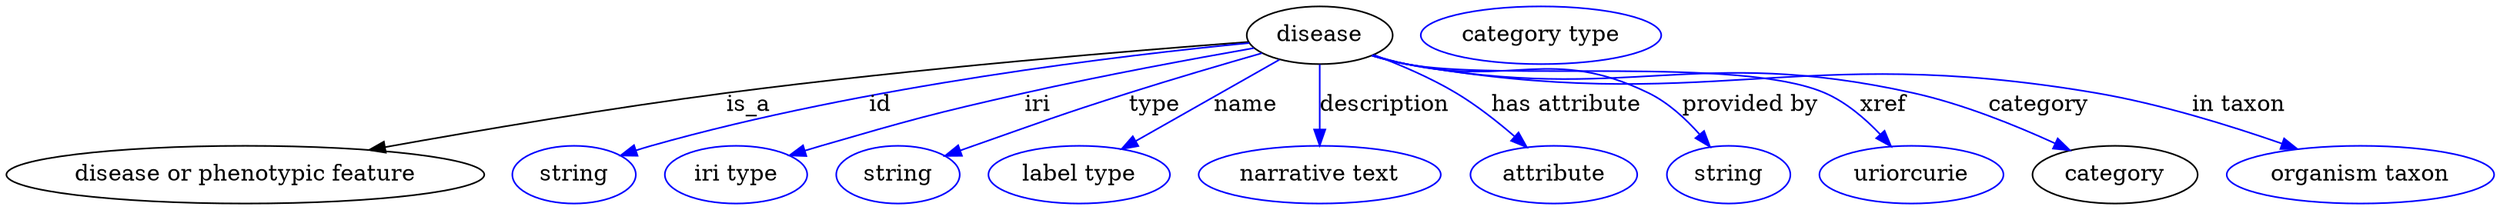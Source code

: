 digraph {
	graph [bb="0,0,1549,123"];
	node [label="\N"];
	disease	[height=0.5,
		label=disease,
		pos="818.84,105",
		width=1.2638];
	"disease or phenotypic feature"	[height=0.5,
		pos="148.84,18",
		width=4.1344];
	disease -> "disease or phenotypic feature"	[label=is_a,
		lp="462.84,61.5",
		pos="e,226,33.406 774.3,100.81 704.68,95.597 565.92,84.275 448.84,69 376.95,59.621 295.87,45.919 236.14,35.23"];
	id	[color=blue,
		height=0.5,
		label=string,
		pos="353.84,18",
		width=1.0652];
	disease -> id	[color=blue,
		label=id,
		lp="544.84,61.5",
		pos="e,382.83,29.948 774.9,100.16 698.09,92.72 534.88,73.645 401.84,36 398.73,35.121 395.54,34.148 392.34,33.124",
		style=solid];
	iri	[color=blue,
		height=0.5,
		label="iri type",
		pos="454.84,18",
		width=1.2277];
	disease -> iri	[color=blue,
		label=iri,
		lp="642.84,61.5",
		pos="e,488.46,29.865 777.75,97.011 740.35,90.454 683.68,80.029 634.84,69 578.37,56.251 564.46,52.03 508.84,36 505.32,34.988 501.69,33.911 \
498.05,32.81",
		style=solid];
	type	[color=blue,
		height=0.5,
		label=string,
		pos="555.84,18",
		width=1.0652];
	disease -> type	[color=blue,
		label=type,
		lp="715.84,61.5",
		pos="e,585.14,29.697 782.79,93.822 759.13,87.038 727.55,77.785 699.84,69 656.43,55.239 645.81,51.079 602.84,36 600.15,35.057 597.38,34.077 \
594.59,33.084",
		style=solid];
	name	[color=blue,
		height=0.5,
		label="label type",
		pos="668.84,18",
		width=1.5707];
	disease -> name	[color=blue,
		label=name,
		lp="772.84,61.5",
		pos="e,695.29,33.99 793.73,89.773 769.23,75.888 731.72,54.636 704.21,39.042",
		style=solid];
	description	[color=blue,
		height=0.5,
		label="narrative text",
		pos="818.84,18",
		width=2.0943];
	disease -> description	[color=blue,
		label=description,
		lp="859.34,61.5",
		pos="e,818.84,36.175 818.84,86.799 818.84,75.163 818.84,59.548 818.84,46.237",
		style=solid];
	"has attribute"	[color=blue,
		height=0.5,
		label=attribute,
		pos="963.84,18",
		width=1.4443];
	disease -> "has attribute"	[color=blue,
		label="has attribute",
		lp="972.84,61.5",
		pos="e,947.06,35.382 852.66,92.778 868.72,86.782 887.85,78.643 903.84,69 916.42,61.411 929.1,51.287 939.55,42.134",
		style=solid];
	"provided by"	[color=blue,
		height=0.5,
		label=string,
		pos="1071.8,18",
		width=1.0652];
	disease -> "provided by"	[color=blue,
		label="provided by",
		lp="1086.3,61.5",
		pos="e,1060.9,35.382 851.99,92.496 858.82,90.428 866.01,88.467 872.84,87 938.91,72.791 963.34,99.139 1023.8,69 1035.8,63.047 1046.4,52.864 \
1054.6,43.235",
		style=solid];
	xref	[color=blue,
		height=0.5,
		label=uriorcurie,
		pos="1185.8,18",
		width=1.5887];
	disease -> xref	[color=blue,
		label=xref,
		lp="1169.3,61.5",
		pos="e,1173.5,35.629 851.36,92.404 858.37,90.29 865.79,88.334 872.84,87 929.74,76.229 1079.8,92.229 1132.8,69 1145.8,63.315 1157.6,53.028 \
1166.7,43.257",
		style=solid];
	category	[height=0.5,
		pos="1312.8,18",
		width=1.4263];
	disease -> category	[color=blue,
		label=category,
		lp="1265.3,61.5",
		pos="e,1284.9,33.233 851.35,92.339 858.36,90.229 865.78,88.292 872.84,87 1010.8,61.752 1051,99.437 1187.8,69 1218.5,62.192 1251.3,48.784 \
1275.7,37.565",
		style=solid];
	"in taxon"	[color=blue,
		height=0.5,
		label="organism taxon",
		pos="1465.8,18",
		width=2.3109];
	disease -> "in taxon"	[color=blue,
		label="in taxon",
		lp="1389.8,61.5",
		pos="e,1426.5,33.991 851.33,92.258 858.34,90.153 865.77,88.239 872.84,87 1060.4,54.131 1113.1,100.86 1300.8,69 1340.7,62.236 1384.4,48.697 \
1416.8,37.411",
		style=solid];
	"named thing_category"	[color=blue,
		height=0.5,
		label="category type",
		pos="956.84,105",
		width=2.0762];
}
